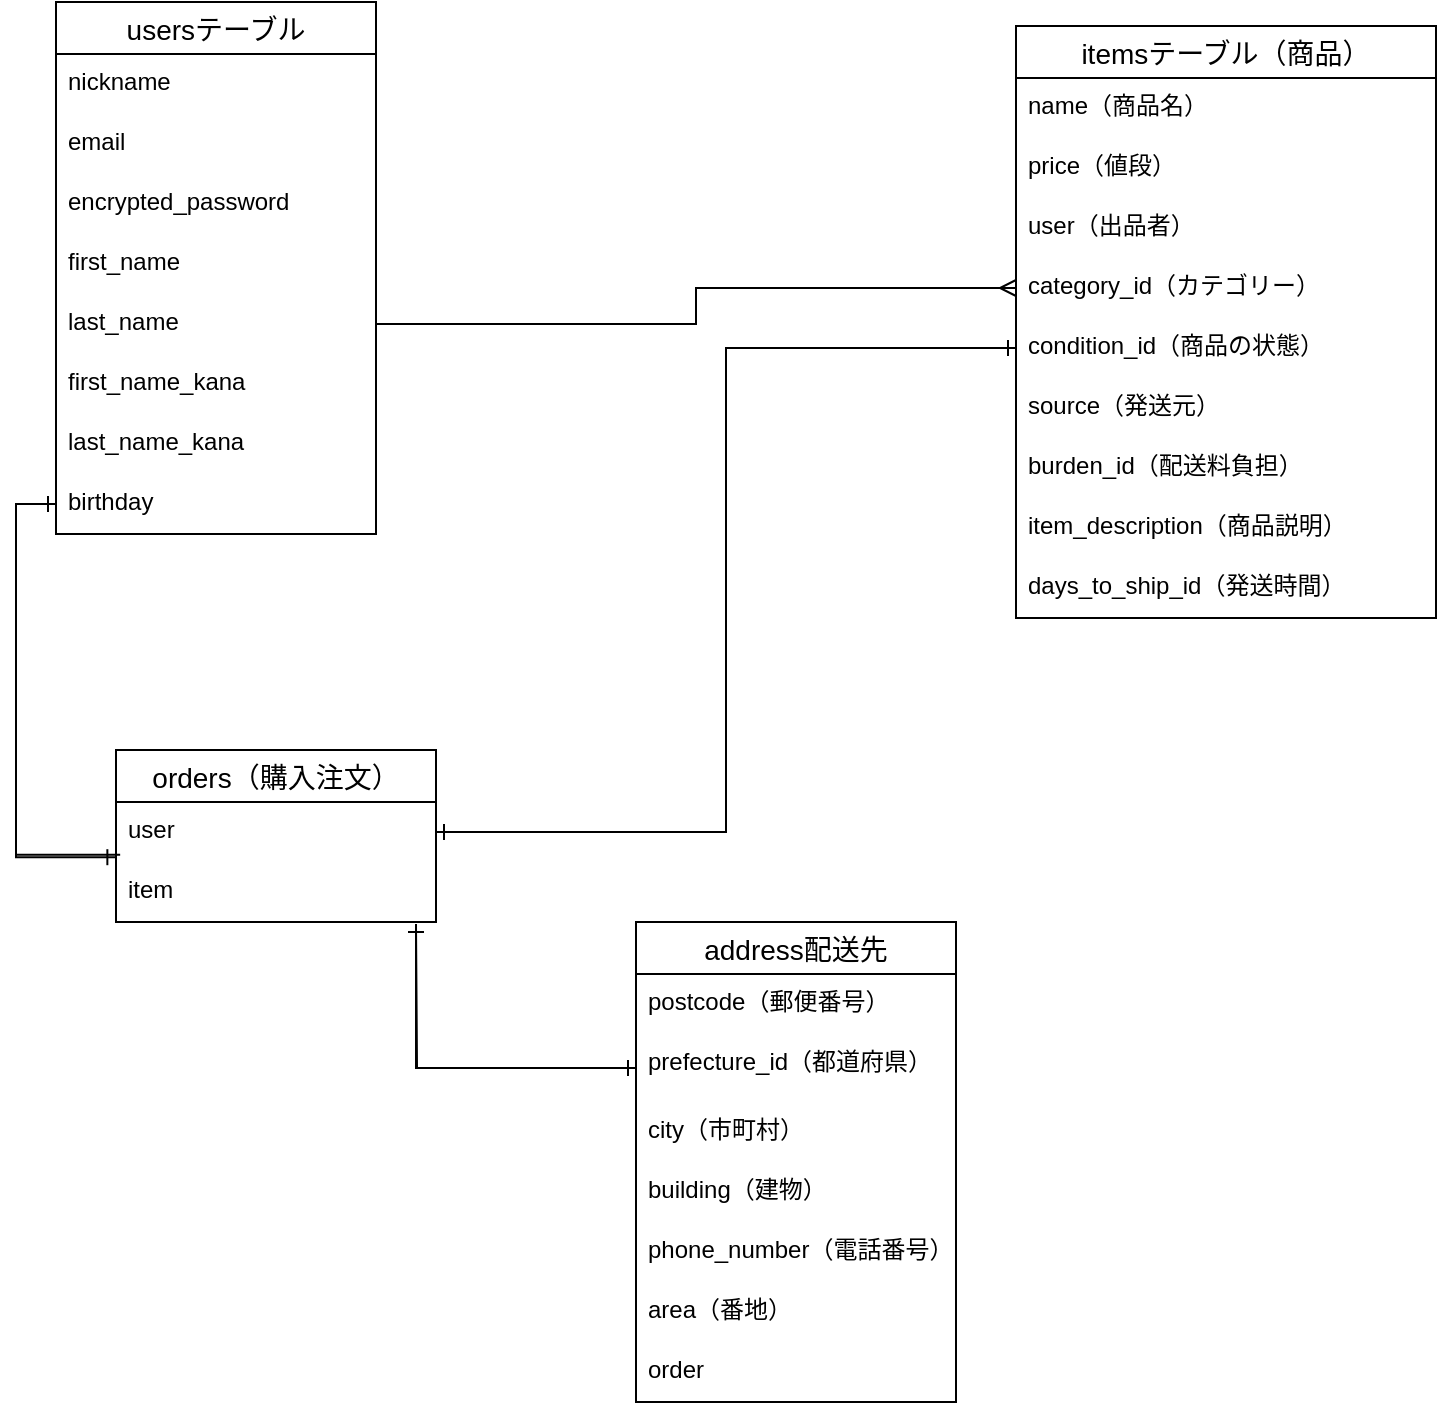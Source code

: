 <mxfile version="14.2.4" type="embed">
    <diagram id="pvb1CP0x8W1O0pVViHa0" name="ページ1">
        <mxGraphModel dx="435" dy="673" grid="1" gridSize="10" guides="1" tooltips="1" connect="1" arrows="1" fold="1" page="1" pageScale="1" pageWidth="850" pageHeight="1100" math="0" shadow="0">
            <root>
                <mxCell id="0"/>
                <mxCell id="1" parent="0"/>
                <mxCell id="308" value="usersテーブル" style="swimlane;fontStyle=0;childLayout=stackLayout;horizontal=1;startSize=26;horizontalStack=0;resizeParent=1;resizeParentMax=0;resizeLast=0;collapsible=1;marginBottom=0;align=center;fontSize=14;" parent="1" vertex="1">
                    <mxGeometry x="80" y="390" width="160" height="266" as="geometry">
                        <mxRectangle x="80" y="390" width="50" height="26" as="alternateBounds"/>
                    </mxGeometry>
                </mxCell>
                <mxCell id="309" value="nickname" style="text;strokeColor=none;fillColor=none;spacingLeft=4;spacingRight=4;overflow=hidden;rotatable=0;points=[[0,0.5],[1,0.5]];portConstraint=eastwest;fontSize=12;" parent="308" vertex="1">
                    <mxGeometry y="26" width="160" height="30" as="geometry"/>
                </mxCell>
                <mxCell id="310" value="email" style="text;strokeColor=none;fillColor=none;spacingLeft=4;spacingRight=4;overflow=hidden;rotatable=0;points=[[0,0.5],[1,0.5]];portConstraint=eastwest;fontSize=12;" parent="308" vertex="1">
                    <mxGeometry y="56" width="160" height="30" as="geometry"/>
                </mxCell>
                <mxCell id="312" value="encrypted_password" style="text;strokeColor=none;fillColor=none;spacingLeft=4;spacingRight=4;overflow=hidden;rotatable=0;points=[[0,0.5],[1,0.5]];portConstraint=eastwest;fontSize=12;" parent="308" vertex="1">
                    <mxGeometry y="86" width="160" height="30" as="geometry"/>
                </mxCell>
                <mxCell id="314" value="first_name" style="text;strokeColor=none;fillColor=none;spacingLeft=4;spacingRight=4;overflow=hidden;rotatable=0;points=[[0,0.5],[1,0.5]];portConstraint=eastwest;fontSize=12;" parent="308" vertex="1">
                    <mxGeometry y="116" width="160" height="30" as="geometry"/>
                </mxCell>
                <mxCell id="315" value="last_name" style="text;strokeColor=none;fillColor=none;spacingLeft=4;spacingRight=4;overflow=hidden;rotatable=0;points=[[0,0.5],[1,0.5]];portConstraint=eastwest;fontSize=12;" parent="308" vertex="1">
                    <mxGeometry y="146" width="160" height="30" as="geometry"/>
                </mxCell>
                <mxCell id="395" value="first_name_kana" style="text;strokeColor=none;fillColor=none;spacingLeft=4;spacingRight=4;overflow=hidden;rotatable=0;points=[[0,0.5],[1,0.5]];portConstraint=eastwest;fontSize=12;" vertex="1" parent="308">
                    <mxGeometry y="176" width="160" height="30" as="geometry"/>
                </mxCell>
                <mxCell id="396" value="last_name_kana" style="text;strokeColor=none;fillColor=none;spacingLeft=4;spacingRight=4;overflow=hidden;rotatable=0;points=[[0,0.5],[1,0.5]];portConstraint=eastwest;fontSize=12;" vertex="1" parent="308">
                    <mxGeometry y="206" width="160" height="30" as="geometry"/>
                </mxCell>
                <mxCell id="316" value="birthday" style="text;strokeColor=none;fillColor=none;spacingLeft=4;spacingRight=4;overflow=hidden;rotatable=0;points=[[0,0.5],[1,0.5]];portConstraint=eastwest;fontSize=12;" parent="308" vertex="1">
                    <mxGeometry y="236" width="160" height="30" as="geometry"/>
                </mxCell>
                <mxCell id="317" value="itemsテーブル（商品）" style="swimlane;fontStyle=0;childLayout=stackLayout;horizontal=1;startSize=26;horizontalStack=0;resizeParent=1;resizeParentMax=0;resizeLast=0;collapsible=1;marginBottom=0;align=center;fontSize=14;" parent="1" vertex="1">
                    <mxGeometry x="560" y="402" width="210" height="296" as="geometry"/>
                </mxCell>
                <mxCell id="321" value="name（商品名）" style="text;strokeColor=none;fillColor=none;spacingLeft=4;spacingRight=4;overflow=hidden;rotatable=0;points=[[0,0.5],[1,0.5]];portConstraint=eastwest;fontSize=12;" parent="317" vertex="1">
                    <mxGeometry y="26" width="210" height="30" as="geometry"/>
                </mxCell>
                <mxCell id="328" value="price（値段）" style="text;strokeColor=none;fillColor=none;spacingLeft=4;spacingRight=4;overflow=hidden;rotatable=0;points=[[0,0.5],[1,0.5]];portConstraint=eastwest;fontSize=12;" parent="317" vertex="1">
                    <mxGeometry y="56" width="210" height="30" as="geometry"/>
                </mxCell>
                <mxCell id="332" value="user（出品者）" style="text;strokeColor=none;fillColor=none;spacingLeft=4;spacingRight=4;overflow=hidden;rotatable=0;points=[[0,0.5],[1,0.5]];portConstraint=eastwest;fontSize=12;" parent="317" vertex="1">
                    <mxGeometry y="86" width="210" height="30" as="geometry"/>
                </mxCell>
                <mxCell id="326" value="category_id（カテゴリー）" style="text;strokeColor=none;fillColor=none;spacingLeft=4;spacingRight=4;overflow=hidden;rotatable=0;points=[[0,0.5],[1,0.5]];portConstraint=eastwest;fontSize=12;" parent="317" vertex="1">
                    <mxGeometry y="116" width="210" height="30" as="geometry"/>
                </mxCell>
                <mxCell id="330" value="condition_id（商品の状態）" style="text;strokeColor=none;fillColor=none;spacingLeft=4;spacingRight=4;overflow=hidden;rotatable=0;points=[[0,0.5],[1,0.5]];portConstraint=eastwest;fontSize=12;" parent="317" vertex="1">
                    <mxGeometry y="146" width="210" height="30" as="geometry"/>
                </mxCell>
                <mxCell id="331" value="source（発送元）" style="text;strokeColor=none;fillColor=none;spacingLeft=4;spacingRight=4;overflow=hidden;rotatable=0;points=[[0,0.5],[1,0.5]];portConstraint=eastwest;fontSize=12;" parent="317" vertex="1">
                    <mxGeometry y="176" width="210" height="30" as="geometry"/>
                </mxCell>
                <mxCell id="397" value="burden_id（配送料負担）" style="text;strokeColor=none;fillColor=none;spacingLeft=4;spacingRight=4;overflow=hidden;rotatable=0;points=[[0,0.5],[1,0.5]];portConstraint=eastwest;fontSize=12;" vertex="1" parent="317">
                    <mxGeometry y="206" width="210" height="30" as="geometry"/>
                </mxCell>
                <mxCell id="400" value="item_description（商品説明）" style="text;strokeColor=none;fillColor=none;spacingLeft=4;spacingRight=4;overflow=hidden;rotatable=0;points=[[0,0.5],[1,0.5]];portConstraint=eastwest;fontSize=12;" vertex="1" parent="317">
                    <mxGeometry y="236" width="210" height="30" as="geometry"/>
                </mxCell>
                <mxCell id="401" value="days_to_ship_id（発送時間）" style="text;strokeColor=none;fillColor=none;spacingLeft=4;spacingRight=4;overflow=hidden;rotatable=0;points=[[0,0.5],[1,0.5]];portConstraint=eastwest;fontSize=12;" vertex="1" parent="317">
                    <mxGeometry y="266" width="210" height="30" as="geometry"/>
                </mxCell>
                <mxCell id="334" value="orders（購入注文）" style="swimlane;fontStyle=0;childLayout=stackLayout;horizontal=1;startSize=26;horizontalStack=0;resizeParent=1;resizeParentMax=0;resizeLast=0;collapsible=1;marginBottom=0;align=center;fontSize=14;" parent="1" vertex="1">
                    <mxGeometry x="110" y="764" width="160" height="86" as="geometry"/>
                </mxCell>
                <mxCell id="337" value="user" style="text;strokeColor=none;fillColor=none;spacingLeft=4;spacingRight=4;overflow=hidden;rotatable=0;points=[[0,0.5],[1,0.5]];portConstraint=eastwest;fontSize=12;" parent="334" vertex="1">
                    <mxGeometry y="26" width="160" height="30" as="geometry"/>
                </mxCell>
                <mxCell id="345" value="item" style="text;strokeColor=none;fillColor=none;spacingLeft=4;spacingRight=4;overflow=hidden;rotatable=0;points=[[0,0.5],[1,0.5]];portConstraint=eastwest;fontSize=12;" parent="334" vertex="1">
                    <mxGeometry y="56" width="160" height="30" as="geometry"/>
                </mxCell>
                <mxCell id="338" value="address配送先" style="swimlane;fontStyle=0;childLayout=stackLayout;horizontal=1;startSize=26;horizontalStack=0;resizeParent=1;resizeParentMax=0;resizeLast=0;collapsible=1;marginBottom=0;align=center;fontSize=14;" parent="1" vertex="1">
                    <mxGeometry x="370" y="850" width="160" height="240" as="geometry"/>
                </mxCell>
                <mxCell id="341" value="postcode（郵便番号）" style="text;strokeColor=none;fillColor=none;spacingLeft=4;spacingRight=4;overflow=hidden;rotatable=0;points=[[0,0.5],[1,0.5]];portConstraint=eastwest;fontSize=12;" parent="338" vertex="1">
                    <mxGeometry y="26" width="160" height="30" as="geometry"/>
                </mxCell>
                <mxCell id="353" value="prefecture_id（都道府県）" style="text;strokeColor=none;fillColor=none;spacingLeft=4;spacingRight=4;overflow=hidden;rotatable=0;points=[[0,0.5],[1,0.5]];portConstraint=eastwest;fontSize=12;" parent="338" vertex="1">
                    <mxGeometry y="56" width="160" height="34" as="geometry"/>
                </mxCell>
                <mxCell id="355" value="city（市町村）" style="text;strokeColor=none;fillColor=none;spacingLeft=4;spacingRight=4;overflow=hidden;rotatable=0;points=[[0,0.5],[1,0.5]];portConstraint=eastwest;fontSize=12;" parent="338" vertex="1">
                    <mxGeometry y="90" width="160" height="30" as="geometry"/>
                </mxCell>
                <mxCell id="356" value="building（建物）" style="text;strokeColor=none;fillColor=none;spacingLeft=4;spacingRight=4;overflow=hidden;rotatable=0;points=[[0,0.5],[1,0.5]];portConstraint=eastwest;fontSize=12;" parent="338" vertex="1">
                    <mxGeometry y="120" width="160" height="30" as="geometry"/>
                </mxCell>
                <mxCell id="358" value="phone_number（電話番号）" style="text;strokeColor=none;fillColor=none;spacingLeft=4;spacingRight=4;overflow=hidden;rotatable=0;points=[[0,0.5],[1,0.5]];portConstraint=eastwest;fontSize=12;" parent="338" vertex="1">
                    <mxGeometry y="150" width="160" height="30" as="geometry"/>
                </mxCell>
                <mxCell id="398" value="area（番地）" style="text;strokeColor=none;fillColor=none;spacingLeft=4;spacingRight=4;overflow=hidden;rotatable=0;points=[[0,0.5],[1,0.5]];portConstraint=eastwest;fontSize=12;" vertex="1" parent="338">
                    <mxGeometry y="180" width="160" height="30" as="geometry"/>
                </mxCell>
                <mxCell id="399" value="order" style="text;strokeColor=none;fillColor=none;spacingLeft=4;spacingRight=4;overflow=hidden;rotatable=0;points=[[0,0.5],[1,0.5]];portConstraint=eastwest;fontSize=12;" vertex="1" parent="338">
                    <mxGeometry y="210" width="160" height="30" as="geometry"/>
                </mxCell>
                <mxCell id="364" style="edgeStyle=orthogonalEdgeStyle;rounded=0;orthogonalLoop=1;jettySize=auto;html=1;exitX=1;exitY=0.5;exitDx=0;exitDy=0;entryX=0;entryY=0.5;entryDx=0;entryDy=0;endArrow=ERmany;endFill=0;" parent="1" source="315" target="326" edge="1">
                    <mxGeometry relative="1" as="geometry"/>
                </mxCell>
                <mxCell id="381" style="edgeStyle=orthogonalEdgeStyle;rounded=0;orthogonalLoop=1;jettySize=auto;html=1;exitX=1;exitY=0.5;exitDx=0;exitDy=0;entryX=0;entryY=0.5;entryDx=0;entryDy=0;endArrow=ERone;endFill=0;" parent="1" target="353" edge="1">
                    <mxGeometry relative="1" as="geometry">
                        <mxPoint x="260" y="851.0" as="sourcePoint"/>
                    </mxGeometry>
                </mxCell>
                <mxCell id="384" style="edgeStyle=orthogonalEdgeStyle;rounded=0;orthogonalLoop=1;jettySize=auto;html=1;exitX=1;exitY=0.5;exitDx=0;exitDy=0;entryX=0;entryY=0.5;entryDx=0;entryDy=0;endArrow=ERone;endFill=0;" edge="1" parent="1" source="337" target="330">
                    <mxGeometry relative="1" as="geometry"/>
                </mxCell>
                <mxCell id="385" style="edgeStyle=orthogonalEdgeStyle;rounded=0;orthogonalLoop=1;jettySize=auto;html=1;exitX=0;exitY=0.5;exitDx=0;exitDy=0;entryX=1;entryY=0.5;entryDx=0;entryDy=0;endArrow=ERone;endFill=0;" edge="1" parent="1" source="330" target="337">
                    <mxGeometry relative="1" as="geometry"/>
                </mxCell>
                <mxCell id="392" style="edgeStyle=orthogonalEdgeStyle;rounded=0;orthogonalLoop=1;jettySize=auto;html=1;exitX=0.013;exitY=-0.12;exitDx=0;exitDy=0;entryX=0;entryY=0.5;entryDx=0;entryDy=0;endArrow=ERone;endFill=0;exitPerimeter=0;" edge="1" parent="1" source="345" target="316">
                    <mxGeometry relative="1" as="geometry">
                        <mxPoint x="100" y="821.0" as="sourcePoint"/>
                    </mxGeometry>
                </mxCell>
                <mxCell id="394" style="edgeStyle=orthogonalEdgeStyle;rounded=0;orthogonalLoop=1;jettySize=auto;html=1;exitX=0;exitY=0.5;exitDx=0;exitDy=0;entryX=1;entryY=0.5;entryDx=0;entryDy=0;endArrow=ERone;endFill=0;" edge="1" parent="1" source="353">
                    <mxGeometry relative="1" as="geometry">
                        <mxPoint x="260" y="851.0" as="targetPoint"/>
                        <Array as="points">
                            <mxPoint x="260" y="923"/>
                        </Array>
                    </mxGeometry>
                </mxCell>
                <mxCell id="402" style="edgeStyle=orthogonalEdgeStyle;rounded=0;orthogonalLoop=1;jettySize=auto;html=1;exitX=0;exitY=0.5;exitDx=0;exitDy=0;entryX=-0.002;entryY=-0.08;entryDx=0;entryDy=0;entryPerimeter=0;endArrow=ERone;endFill=0;" edge="1" parent="1" source="316" target="345">
                    <mxGeometry relative="1" as="geometry"/>
                </mxCell>
            </root>
        </mxGraphModel>
    </diagram>
</mxfile>